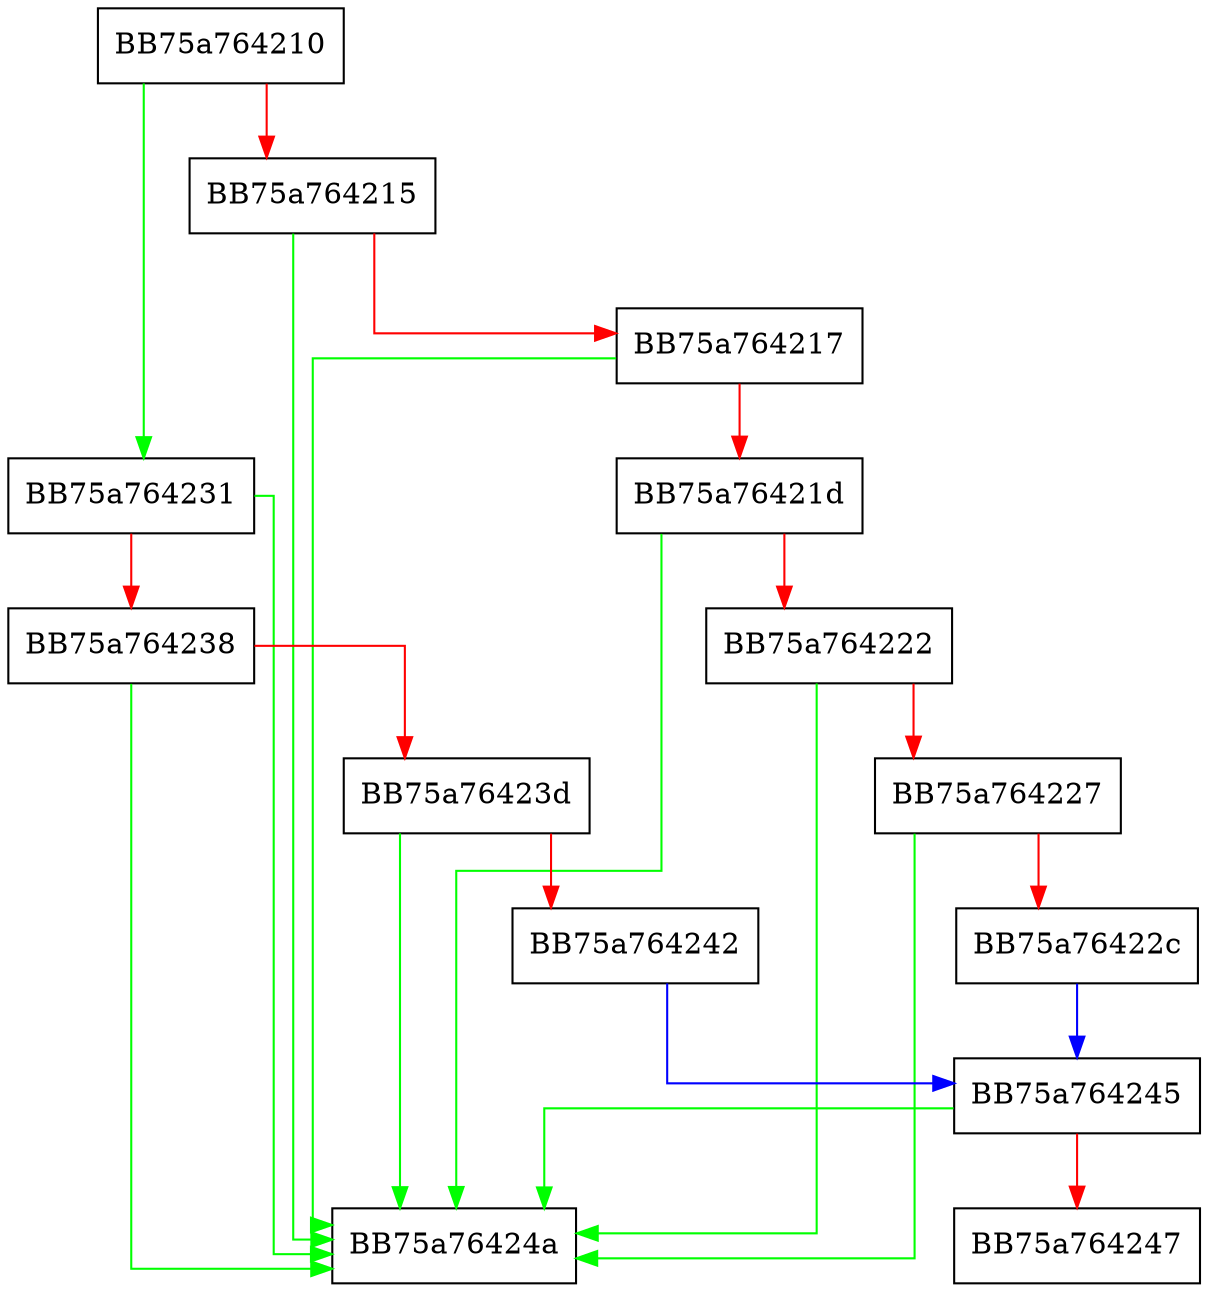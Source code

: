 digraph GetCheckpointIDFromResourceID {
  node [shape="box"];
  graph [splines=ortho];
  BB75a764210 -> BB75a764231 [color="green"];
  BB75a764210 -> BB75a764215 [color="red"];
  BB75a764215 -> BB75a76424a [color="green"];
  BB75a764215 -> BB75a764217 [color="red"];
  BB75a764217 -> BB75a76424a [color="green"];
  BB75a764217 -> BB75a76421d [color="red"];
  BB75a76421d -> BB75a76424a [color="green"];
  BB75a76421d -> BB75a764222 [color="red"];
  BB75a764222 -> BB75a76424a [color="green"];
  BB75a764222 -> BB75a764227 [color="red"];
  BB75a764227 -> BB75a76424a [color="green"];
  BB75a764227 -> BB75a76422c [color="red"];
  BB75a76422c -> BB75a764245 [color="blue"];
  BB75a764231 -> BB75a76424a [color="green"];
  BB75a764231 -> BB75a764238 [color="red"];
  BB75a764238 -> BB75a76424a [color="green"];
  BB75a764238 -> BB75a76423d [color="red"];
  BB75a76423d -> BB75a76424a [color="green"];
  BB75a76423d -> BB75a764242 [color="red"];
  BB75a764242 -> BB75a764245 [color="blue"];
  BB75a764245 -> BB75a76424a [color="green"];
  BB75a764245 -> BB75a764247 [color="red"];
}